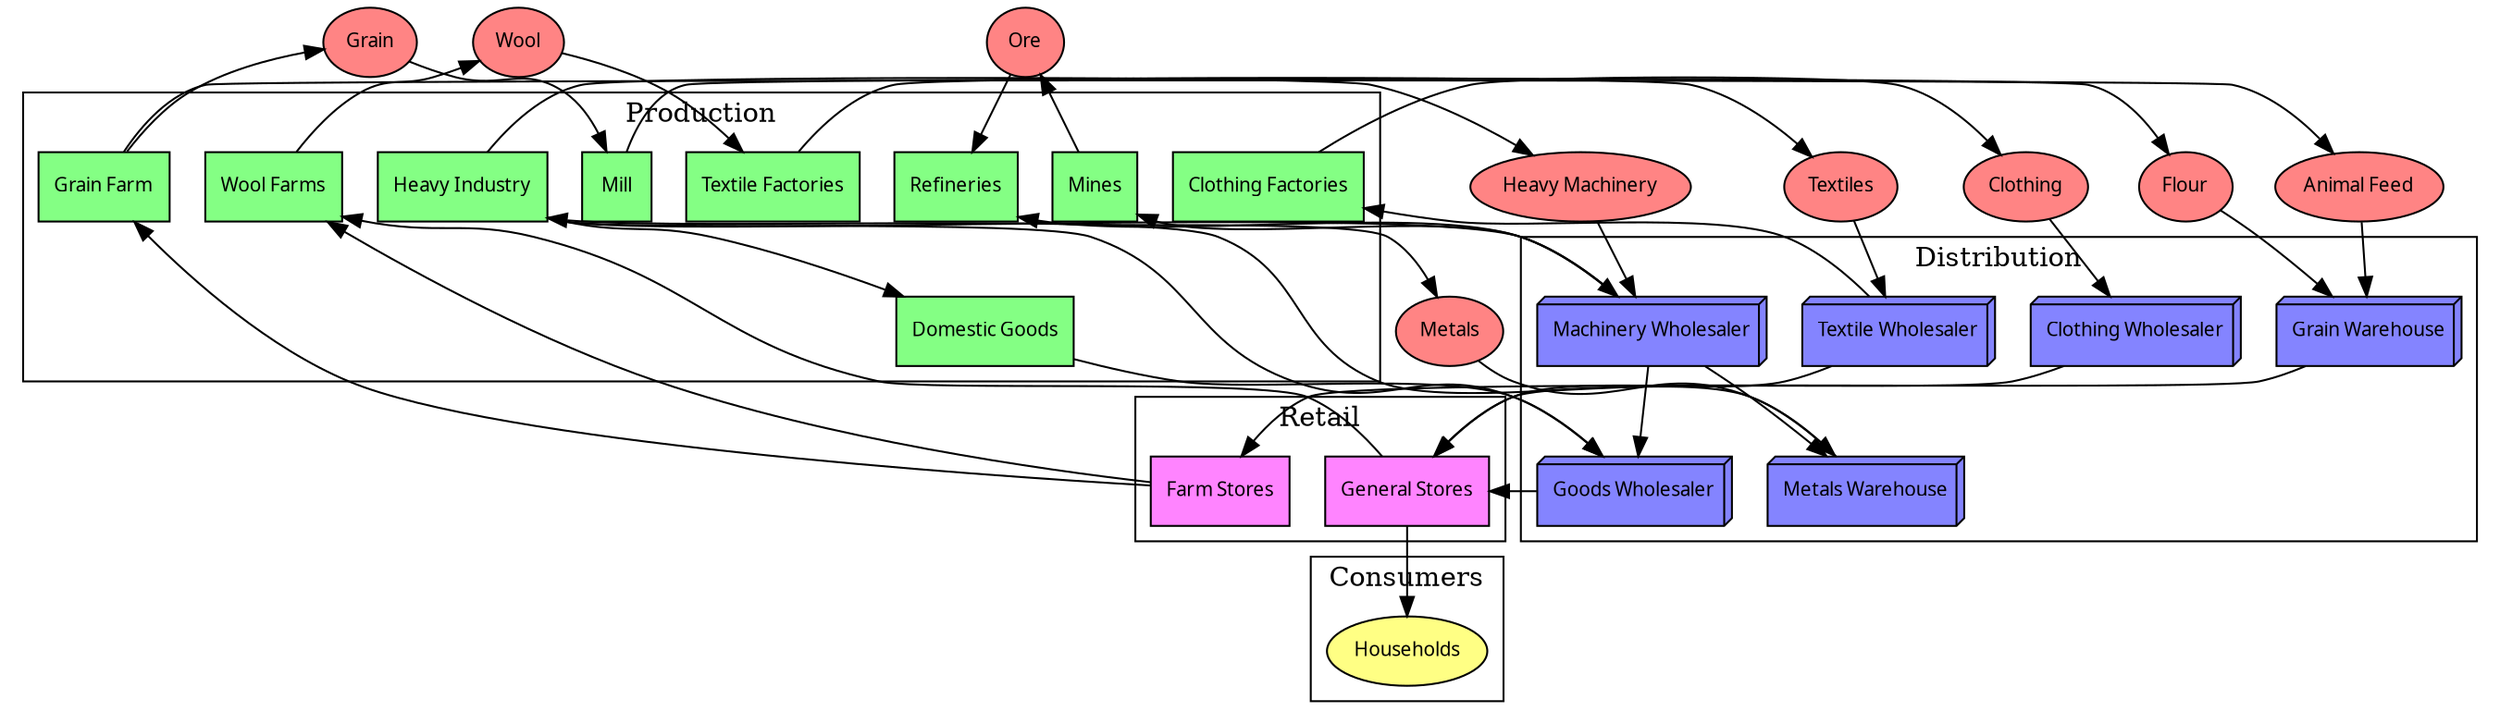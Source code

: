 digraph Industries {
    // concentrate="true";
    // compound="true";
    // esep="1.5";
    overlap="compress";
    beautify="true";
    mindist="5.0";
    node [style="filled", fontname="sans-serif", fontsize="10", width="0.5"];
    subgraph Resources {
        node [shape="ellipse", fillcolor="#ff8484ff"];
        Ore;
        Metals;
        "Heavy Machinery";
        Wool;
        Textiles;
        Clothing;
        Grain;
        Flour;
        "Animal Feed";
    }
    subgraph cluster_Production {
        node [shape="box", fillcolor="#84ff84ff"];
        label="Production";
        Mines;
        Refineries;
        "Heavy Industry";
        "Domestic Goods";
        "Wool Farms";
        "Textile Factories";
        "Clothing Factories";
        "Grain Farm";
        "Mill";
    }
    subgraph cluster_Distribution {
        node [shape="box3d", fillcolor="#8484ffff"];
        label="Distribution";
        "Metals Warehouse";
        "Machinery Wholesaler";
        "Goods Wholesaler";
        "Textile Wholesaler";
        "Clothing Wholesaler";
        "Grain Warehouse";
    }
    subgraph cluster_Retail {
        node [shape="box", fillcolor="#ff84ffff"];
        label="Retail";
        "General Stores";
        "Farm Stores";
    }
    subgraph cluster_Consumers {
        node [shape="ellipse", fillcolor="#ffff84ff"];
        label="Consumers";
        "Households";
    }
    Mines -> Ore -> Refineries -> Metals -> "Metals Warehouse";
    "Metals Warehouse" -> "Heavy Industry";
    "Heavy Industry" -> {
            "Heavy Machinery" -> "Machinery Wholesaler";
            "Domestic Goods" -> "Goods Wholesaler";
        };
    "Machinery Wholesaler" -> {
            Mines;
            Refineries;
            "Metals Warehouse";
            "Goods Wholesaler";
        };
    "Goods Wholesaler" -> "General Stores";
    "General Stores" -> {
            "Households";
            "Wool Farms";
        };
    "Wool Farms" -> Wool -> "Textile Factories" -> Textiles;
    Textiles -> "Textile Wholesaler" -> "General Stores";
    "Textile Wholesaler" -> "Clothing Factories" -> Clothing;
    Clothing -> "Clothing Wholesaler" -> "General Stores";
    "Grain Farm" -> Grain -> "Mill" -> Flour -> "Grain Warehouse";
    "Grain Farm" -> "Animal Feed" -> "Grain Warehouse";
    "Grain Warehouse" -> "Farm Stores";
    "Farm Stores" -> {
            "Grain Farm";
            "Wool Farms";
        };
}
